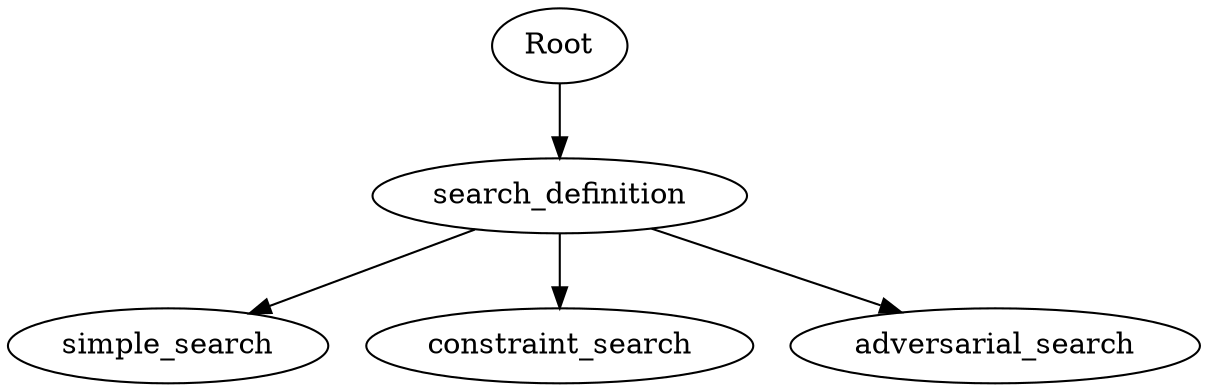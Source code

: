 strict digraph {
	search_definition [label=search_definition]
	Root -> search_definition [contraint=true]
	search_definition -> simple_search [contraint=true]
	search_definition -> constraint_search [contraint=true]
	search_definition -> adversarial_search [contraint=true]
	adversarial_search [label=adversarial_search]
	Root -> search_definition [contraint=true]
	search_definition -> simple_search [contraint=true]
	search_definition -> constraint_search [contraint=true]
	search_definition -> adversarial_search [contraint=true]
	simple_search [label=simple_search]
	Root -> search_definition [contraint=true]
	search_definition -> simple_search [contraint=true]
	search_definition -> constraint_search [contraint=true]
	search_definition -> adversarial_search [contraint=true]
	constraint_search [label=constraint_search]
	Root -> search_definition [contraint=true]
	search_definition -> simple_search [contraint=true]
	search_definition -> constraint_search [contraint=true]
	search_definition -> adversarial_search [contraint=true]
}
